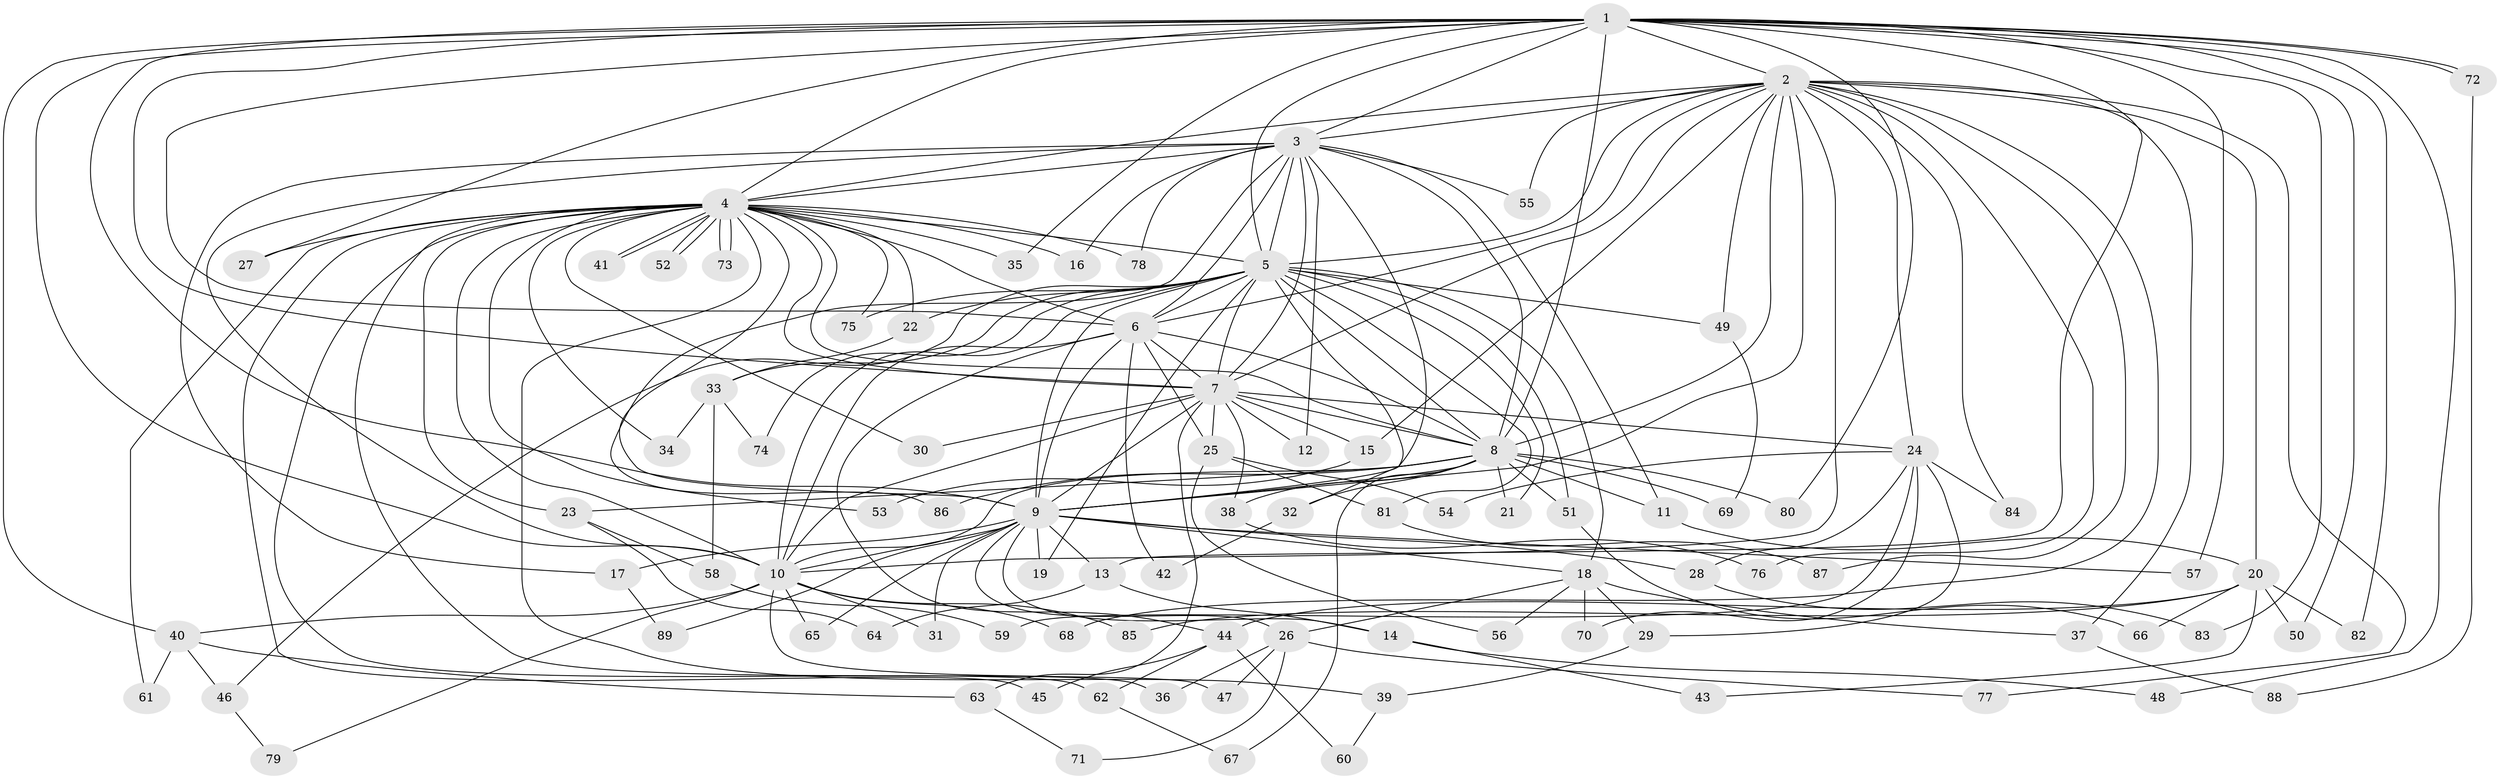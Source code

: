 // Generated by graph-tools (version 1.1) at 2025/25/03/09/25 03:25:40]
// undirected, 89 vertices, 203 edges
graph export_dot {
graph [start="1"]
  node [color=gray90,style=filled];
  1;
  2;
  3;
  4;
  5;
  6;
  7;
  8;
  9;
  10;
  11;
  12;
  13;
  14;
  15;
  16;
  17;
  18;
  19;
  20;
  21;
  22;
  23;
  24;
  25;
  26;
  27;
  28;
  29;
  30;
  31;
  32;
  33;
  34;
  35;
  36;
  37;
  38;
  39;
  40;
  41;
  42;
  43;
  44;
  45;
  46;
  47;
  48;
  49;
  50;
  51;
  52;
  53;
  54;
  55;
  56;
  57;
  58;
  59;
  60;
  61;
  62;
  63;
  64;
  65;
  66;
  67;
  68;
  69;
  70;
  71;
  72;
  73;
  74;
  75;
  76;
  77;
  78;
  79;
  80;
  81;
  82;
  83;
  84;
  85;
  86;
  87;
  88;
  89;
  1 -- 2;
  1 -- 3;
  1 -- 4;
  1 -- 5;
  1 -- 6;
  1 -- 7;
  1 -- 8;
  1 -- 9;
  1 -- 10;
  1 -- 13;
  1 -- 27;
  1 -- 35;
  1 -- 40;
  1 -- 48;
  1 -- 50;
  1 -- 57;
  1 -- 72;
  1 -- 72;
  1 -- 80;
  1 -- 82;
  1 -- 83;
  2 -- 3;
  2 -- 4;
  2 -- 5;
  2 -- 6;
  2 -- 7;
  2 -- 8;
  2 -- 9;
  2 -- 10;
  2 -- 15;
  2 -- 20;
  2 -- 24;
  2 -- 37;
  2 -- 49;
  2 -- 55;
  2 -- 68;
  2 -- 76;
  2 -- 77;
  2 -- 84;
  2 -- 87;
  3 -- 4;
  3 -- 5;
  3 -- 6;
  3 -- 7;
  3 -- 8;
  3 -- 9;
  3 -- 10;
  3 -- 11;
  3 -- 12;
  3 -- 16;
  3 -- 17;
  3 -- 55;
  3 -- 78;
  3 -- 86;
  4 -- 5;
  4 -- 6;
  4 -- 7;
  4 -- 8;
  4 -- 9;
  4 -- 10;
  4 -- 16;
  4 -- 22;
  4 -- 23;
  4 -- 27;
  4 -- 30;
  4 -- 34;
  4 -- 35;
  4 -- 36;
  4 -- 39;
  4 -- 41;
  4 -- 41;
  4 -- 45;
  4 -- 52;
  4 -- 52;
  4 -- 53;
  4 -- 61;
  4 -- 62;
  4 -- 73;
  4 -- 73;
  4 -- 75;
  4 -- 78;
  5 -- 6;
  5 -- 7;
  5 -- 8;
  5 -- 9;
  5 -- 10;
  5 -- 18;
  5 -- 19;
  5 -- 21;
  5 -- 22;
  5 -- 32;
  5 -- 33;
  5 -- 46;
  5 -- 49;
  5 -- 51;
  5 -- 74;
  5 -- 75;
  5 -- 81;
  6 -- 7;
  6 -- 8;
  6 -- 9;
  6 -- 10;
  6 -- 25;
  6 -- 42;
  6 -- 44;
  7 -- 8;
  7 -- 9;
  7 -- 10;
  7 -- 12;
  7 -- 15;
  7 -- 24;
  7 -- 25;
  7 -- 30;
  7 -- 38;
  7 -- 63;
  8 -- 9;
  8 -- 10;
  8 -- 11;
  8 -- 21;
  8 -- 23;
  8 -- 32;
  8 -- 38;
  8 -- 51;
  8 -- 67;
  8 -- 69;
  8 -- 80;
  8 -- 86;
  9 -- 10;
  9 -- 13;
  9 -- 14;
  9 -- 17;
  9 -- 18;
  9 -- 19;
  9 -- 26;
  9 -- 28;
  9 -- 31;
  9 -- 57;
  9 -- 65;
  9 -- 89;
  10 -- 31;
  10 -- 40;
  10 -- 47;
  10 -- 65;
  10 -- 68;
  10 -- 79;
  10 -- 85;
  11 -- 20;
  13 -- 14;
  13 -- 64;
  14 -- 43;
  14 -- 48;
  15 -- 53;
  17 -- 89;
  18 -- 26;
  18 -- 29;
  18 -- 37;
  18 -- 56;
  18 -- 70;
  20 -- 43;
  20 -- 44;
  20 -- 50;
  20 -- 66;
  20 -- 82;
  20 -- 85;
  22 -- 33;
  23 -- 58;
  23 -- 64;
  24 -- 28;
  24 -- 29;
  24 -- 54;
  24 -- 59;
  24 -- 70;
  24 -- 84;
  25 -- 54;
  25 -- 56;
  25 -- 81;
  26 -- 36;
  26 -- 47;
  26 -- 71;
  26 -- 77;
  28 -- 83;
  29 -- 39;
  32 -- 42;
  33 -- 34;
  33 -- 58;
  33 -- 74;
  37 -- 88;
  38 -- 76;
  39 -- 60;
  40 -- 46;
  40 -- 61;
  40 -- 63;
  44 -- 45;
  44 -- 60;
  44 -- 62;
  46 -- 79;
  49 -- 69;
  51 -- 66;
  58 -- 59;
  62 -- 67;
  63 -- 71;
  72 -- 88;
  81 -- 87;
}
